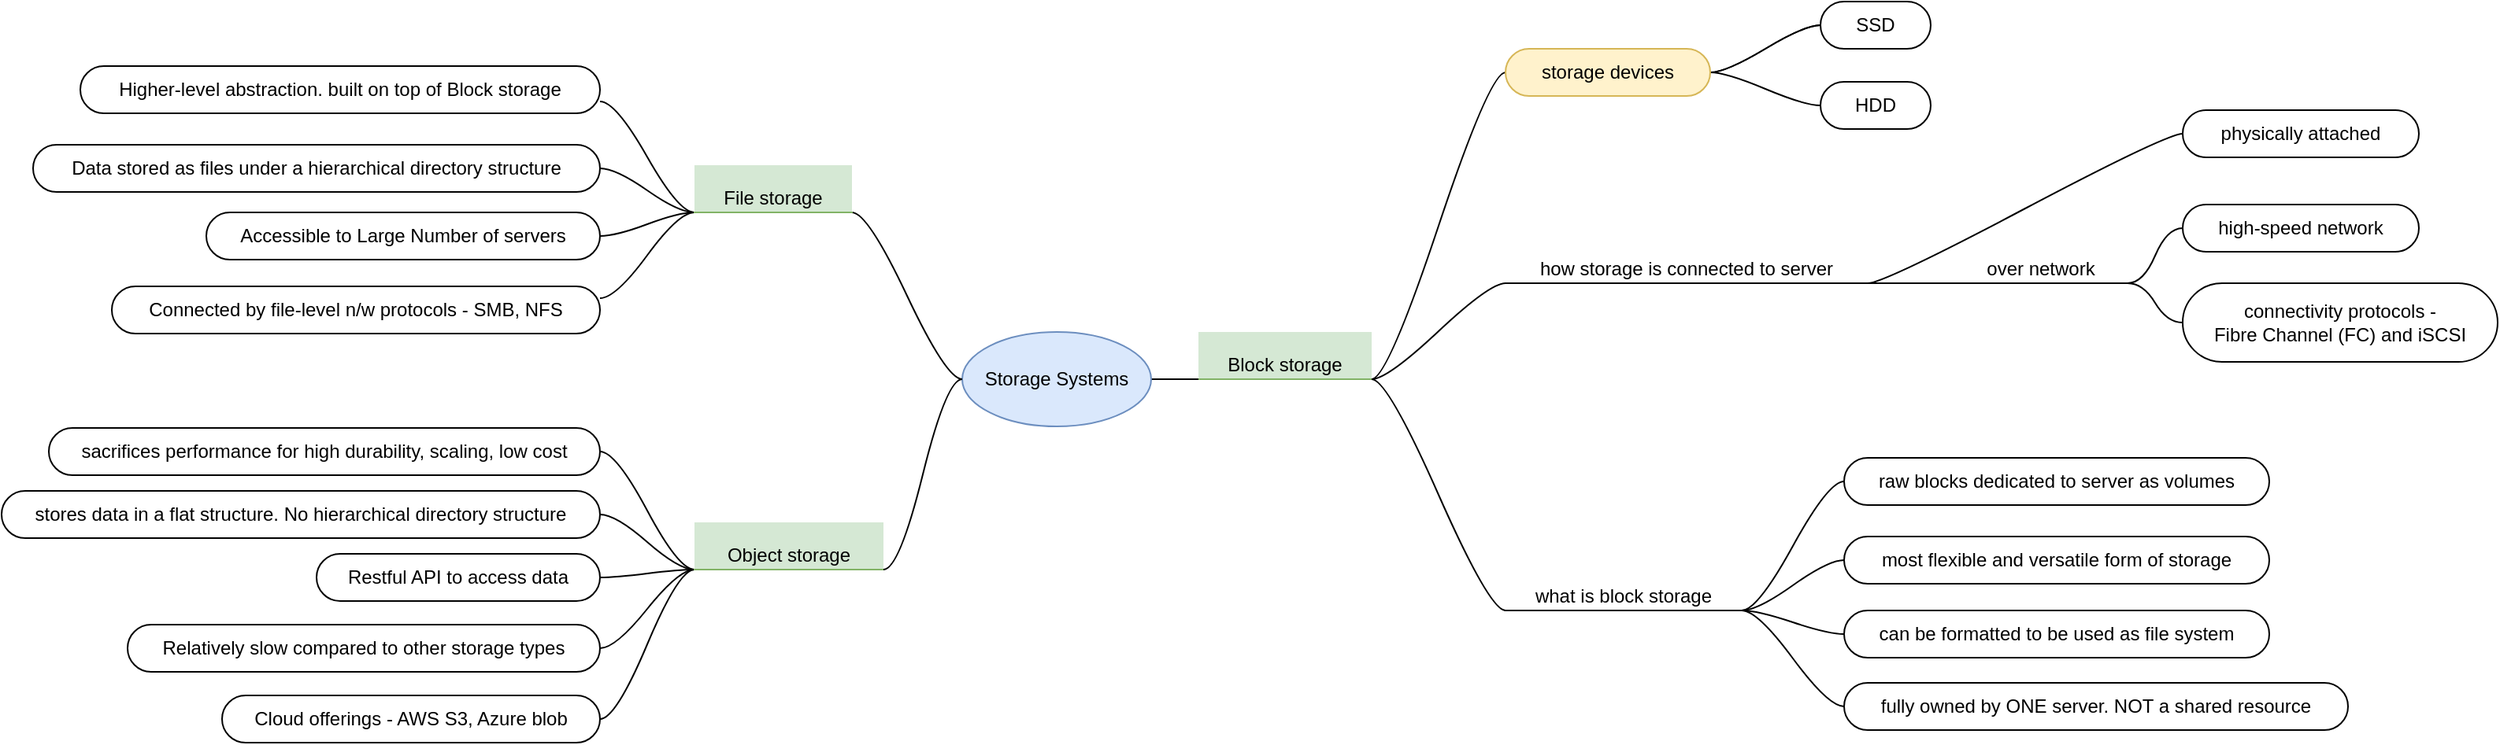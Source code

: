 <mxfile version="21.1.5" type="github">
  <diagram name="Page-1" id="g0ZMAqjUOyxAHx9sQ2Me">
    <mxGraphModel dx="2021" dy="719" grid="1" gridSize="10" guides="1" tooltips="1" connect="1" arrows="1" fold="1" page="1" pageScale="1" pageWidth="827" pageHeight="1169" math="0" shadow="0">
      <root>
        <mxCell id="0" />
        <mxCell id="1" parent="0" />
        <mxCell id="lA3brMiDB5tC0B3wYBCX-44" style="edgeStyle=entityRelationEdgeStyle;rounded=0;orthogonalLoop=1;jettySize=auto;html=1;startArrow=none;endArrow=none;segment=10;curved=1;sourcePerimeterSpacing=0;targetPerimeterSpacing=0;entryX=0;entryY=1;entryDx=0;entryDy=0;" edge="1" parent="1" source="lA3brMiDB5tC0B3wYBCX-8" target="lA3brMiDB5tC0B3wYBCX-43">
          <mxGeometry relative="1" as="geometry" />
        </mxCell>
        <mxCell id="lA3brMiDB5tC0B3wYBCX-8" value="Block storage" style="whiteSpace=wrap;html=1;shape=partialRectangle;top=0;left=0;bottom=1;right=0;points=[[0,1],[1,1]];fillColor=#d5e8d4;align=center;verticalAlign=bottom;routingCenterY=0.5;snapToPoint=1;autosize=1;treeFolding=1;treeMoving=1;newEdgeStyle={&quot;edgeStyle&quot;:&quot;entityRelationEdgeStyle&quot;,&quot;startArrow&quot;:&quot;none&quot;,&quot;endArrow&quot;:&quot;none&quot;,&quot;segment&quot;:10,&quot;curved&quot;:1,&quot;sourcePerimeterSpacing&quot;:0,&quot;targetPerimeterSpacing&quot;:0};strokeColor=#82b366;" vertex="1" parent="1">
          <mxGeometry x="280" y="369" width="110" height="30" as="geometry" />
        </mxCell>
        <mxCell id="lA3brMiDB5tC0B3wYBCX-3" value="" style="edgeStyle=entityRelationEdgeStyle;startArrow=none;endArrow=none;segment=10;curved=1;sourcePerimeterSpacing=0;targetPerimeterSpacing=0;rounded=0;" edge="1" parent="1" source="lA3brMiDB5tC0B3wYBCX-6" target="lA3brMiDB5tC0B3wYBCX-8">
          <mxGeometry relative="1" as="geometry" />
        </mxCell>
        <mxCell id="lA3brMiDB5tC0B3wYBCX-73" style="edgeStyle=entityRelationEdgeStyle;rounded=0;orthogonalLoop=1;jettySize=auto;html=1;startArrow=none;endArrow=none;segment=10;curved=1;sourcePerimeterSpacing=0;targetPerimeterSpacing=0;" edge="1" parent="1" source="lA3brMiDB5tC0B3wYBCX-11" target="lA3brMiDB5tC0B3wYBCX-67">
          <mxGeometry relative="1" as="geometry" />
        </mxCell>
        <mxCell id="lA3brMiDB5tC0B3wYBCX-75" style="edgeStyle=entityRelationEdgeStyle;rounded=0;orthogonalLoop=1;jettySize=auto;html=1;startArrow=none;endArrow=none;segment=10;curved=1;sourcePerimeterSpacing=0;targetPerimeterSpacing=0;" edge="1" parent="1" source="lA3brMiDB5tC0B3wYBCX-11" target="lA3brMiDB5tC0B3wYBCX-68">
          <mxGeometry relative="1" as="geometry" />
        </mxCell>
        <mxCell id="lA3brMiDB5tC0B3wYBCX-76" style="edgeStyle=entityRelationEdgeStyle;rounded=0;orthogonalLoop=1;jettySize=auto;html=1;startArrow=none;endArrow=none;segment=10;curved=1;sourcePerimeterSpacing=0;targetPerimeterSpacing=0;" edge="1" parent="1" source="lA3brMiDB5tC0B3wYBCX-11" target="lA3brMiDB5tC0B3wYBCX-69">
          <mxGeometry relative="1" as="geometry" />
        </mxCell>
        <mxCell id="lA3brMiDB5tC0B3wYBCX-77" style="edgeStyle=entityRelationEdgeStyle;rounded=0;orthogonalLoop=1;jettySize=auto;html=1;startArrow=none;endArrow=none;segment=10;curved=1;sourcePerimeterSpacing=0;targetPerimeterSpacing=0;" edge="1" parent="1" source="lA3brMiDB5tC0B3wYBCX-11" target="lA3brMiDB5tC0B3wYBCX-70">
          <mxGeometry relative="1" as="geometry" />
        </mxCell>
        <mxCell id="lA3brMiDB5tC0B3wYBCX-78" style="edgeStyle=entityRelationEdgeStyle;rounded=0;orthogonalLoop=1;jettySize=auto;html=1;startArrow=none;endArrow=none;segment=10;curved=1;sourcePerimeterSpacing=0;targetPerimeterSpacing=0;" edge="1" parent="1" source="lA3brMiDB5tC0B3wYBCX-11" target="lA3brMiDB5tC0B3wYBCX-71">
          <mxGeometry relative="1" as="geometry" />
        </mxCell>
        <mxCell id="lA3brMiDB5tC0B3wYBCX-11" value="Object storage" style="whiteSpace=wrap;html=1;shape=partialRectangle;top=0;left=0;bottom=1;right=0;points=[[0,1],[1,1]];fillColor=#d5e8d4;align=center;verticalAlign=bottom;routingCenterY=0.5;snapToPoint=1;autosize=1;treeFolding=1;treeMoving=1;newEdgeStyle={&quot;edgeStyle&quot;:&quot;entityRelationEdgeStyle&quot;,&quot;startArrow&quot;:&quot;none&quot;,&quot;endArrow&quot;:&quot;none&quot;,&quot;segment&quot;:10,&quot;curved&quot;:1,&quot;sourcePerimeterSpacing&quot;:0,&quot;targetPerimeterSpacing&quot;:0};strokeColor=#82b366;" vertex="1" parent="1">
          <mxGeometry x="-40" y="490" width="120" height="30" as="geometry" />
        </mxCell>
        <mxCell id="lA3brMiDB5tC0B3wYBCX-12" style="edgeStyle=entityRelationEdgeStyle;rounded=0;orthogonalLoop=1;jettySize=auto;html=1;startArrow=none;endArrow=none;segment=10;curved=1;sourcePerimeterSpacing=0;targetPerimeterSpacing=0;" edge="1" parent="1" source="lA3brMiDB5tC0B3wYBCX-6" target="lA3brMiDB5tC0B3wYBCX-11">
          <mxGeometry relative="1" as="geometry" />
        </mxCell>
        <mxCell id="lA3brMiDB5tC0B3wYBCX-27" style="edgeStyle=entityRelationEdgeStyle;rounded=0;orthogonalLoop=1;jettySize=auto;html=1;startArrow=none;endArrow=none;segment=10;curved=1;sourcePerimeterSpacing=0;targetPerimeterSpacing=0;entryX=1;entryY=1;entryDx=0;entryDy=0;" edge="1" parent="1" source="lA3brMiDB5tC0B3wYBCX-25" target="lA3brMiDB5tC0B3wYBCX-8">
          <mxGeometry relative="1" as="geometry" />
        </mxCell>
        <mxCell id="lA3brMiDB5tC0B3wYBCX-29" value="" style="edgeStyle=entityRelationEdgeStyle;rounded=0;orthogonalLoop=1;jettySize=auto;html=1;startArrow=none;endArrow=none;segment=10;curved=1;sourcePerimeterSpacing=0;targetPerimeterSpacing=0;" edge="1" parent="1" source="lA3brMiDB5tC0B3wYBCX-25" target="lA3brMiDB5tC0B3wYBCX-28">
          <mxGeometry relative="1" as="geometry" />
        </mxCell>
        <mxCell id="lA3brMiDB5tC0B3wYBCX-30" value="" style="edgeStyle=entityRelationEdgeStyle;rounded=0;orthogonalLoop=1;jettySize=auto;html=1;startArrow=none;endArrow=none;segment=10;curved=1;sourcePerimeterSpacing=0;targetPerimeterSpacing=0;" edge="1" parent="1" source="lA3brMiDB5tC0B3wYBCX-25" target="lA3brMiDB5tC0B3wYBCX-28">
          <mxGeometry relative="1" as="geometry" />
        </mxCell>
        <mxCell id="lA3brMiDB5tC0B3wYBCX-32" style="edgeStyle=entityRelationEdgeStyle;rounded=0;orthogonalLoop=1;jettySize=auto;html=1;startArrow=none;endArrow=none;segment=10;curved=1;sourcePerimeterSpacing=0;targetPerimeterSpacing=0;entryX=0;entryY=0.5;entryDx=0;entryDy=0;" edge="1" parent="1" source="lA3brMiDB5tC0B3wYBCX-25" target="lA3brMiDB5tC0B3wYBCX-31">
          <mxGeometry relative="1" as="geometry" />
        </mxCell>
        <mxCell id="lA3brMiDB5tC0B3wYBCX-25" value="storage devices" style="whiteSpace=wrap;html=1;rounded=1;arcSize=50;align=center;verticalAlign=middle;strokeWidth=1;autosize=1;spacing=4;treeFolding=1;treeMoving=1;newEdgeStyle={&quot;edgeStyle&quot;:&quot;entityRelationEdgeStyle&quot;,&quot;startArrow&quot;:&quot;none&quot;,&quot;endArrow&quot;:&quot;none&quot;,&quot;segment&quot;:10,&quot;curved&quot;:1,&quot;sourcePerimeterSpacing&quot;:0,&quot;targetPerimeterSpacing&quot;:0};fillColor=#fff2cc;strokeColor=#d6b656;" vertex="1" parent="1">
          <mxGeometry x="475" y="189" width="130" height="30" as="geometry" />
        </mxCell>
        <mxCell id="lA3brMiDB5tC0B3wYBCX-28" value="SSD" style="whiteSpace=wrap;html=1;rounded=1;arcSize=50;align=center;verticalAlign=middle;strokeWidth=1;autosize=1;spacing=4;treeFolding=1;treeMoving=1;newEdgeStyle={&quot;edgeStyle&quot;:&quot;entityRelationEdgeStyle&quot;,&quot;startArrow&quot;:&quot;none&quot;,&quot;endArrow&quot;:&quot;none&quot;,&quot;segment&quot;:10,&quot;curved&quot;:1,&quot;sourcePerimeterSpacing&quot;:0,&quot;targetPerimeterSpacing&quot;:0};" vertex="1" parent="1">
          <mxGeometry x="675" y="159" width="70" height="30" as="geometry" />
        </mxCell>
        <mxCell id="lA3brMiDB5tC0B3wYBCX-31" value="HDD" style="whiteSpace=wrap;html=1;rounded=1;arcSize=50;align=center;verticalAlign=middle;strokeWidth=1;autosize=1;spacing=4;treeFolding=1;treeMoving=1;newEdgeStyle={&quot;edgeStyle&quot;:&quot;entityRelationEdgeStyle&quot;,&quot;startArrow&quot;:&quot;none&quot;,&quot;endArrow&quot;:&quot;none&quot;,&quot;segment&quot;:10,&quot;curved&quot;:1,&quot;sourcePerimeterSpacing&quot;:0,&quot;targetPerimeterSpacing&quot;:0};" vertex="1" parent="1">
          <mxGeometry x="675" y="210" width="70" height="30" as="geometry" />
        </mxCell>
        <mxCell id="lA3brMiDB5tC0B3wYBCX-39" style="edgeStyle=entityRelationEdgeStyle;rounded=0;orthogonalLoop=1;jettySize=auto;html=1;startArrow=none;endArrow=none;segment=10;curved=1;sourcePerimeterSpacing=0;targetPerimeterSpacing=0;entryX=0;entryY=0.5;entryDx=0;entryDy=0;" edge="1" parent="1" source="lA3brMiDB5tC0B3wYBCX-33" target="lA3brMiDB5tC0B3wYBCX-35">
          <mxGeometry relative="1" as="geometry" />
        </mxCell>
        <mxCell id="lA3brMiDB5tC0B3wYBCX-40" style="edgeStyle=entityRelationEdgeStyle;rounded=0;orthogonalLoop=1;jettySize=auto;html=1;startArrow=none;endArrow=none;segment=10;curved=1;sourcePerimeterSpacing=0;targetPerimeterSpacing=0;entryX=0;entryY=0.5;entryDx=0;entryDy=0;" edge="1" parent="1" source="lA3brMiDB5tC0B3wYBCX-33" target="lA3brMiDB5tC0B3wYBCX-36">
          <mxGeometry relative="1" as="geometry" />
        </mxCell>
        <mxCell id="lA3brMiDB5tC0B3wYBCX-41" style="edgeStyle=entityRelationEdgeStyle;rounded=0;orthogonalLoop=1;jettySize=auto;html=1;startArrow=none;endArrow=none;segment=10;curved=1;sourcePerimeterSpacing=0;targetPerimeterSpacing=0;entryX=0;entryY=0.5;entryDx=0;entryDy=0;" edge="1" parent="1" source="lA3brMiDB5tC0B3wYBCX-33" target="lA3brMiDB5tC0B3wYBCX-37">
          <mxGeometry relative="1" as="geometry" />
        </mxCell>
        <mxCell id="lA3brMiDB5tC0B3wYBCX-42" style="edgeStyle=entityRelationEdgeStyle;rounded=0;orthogonalLoop=1;jettySize=auto;html=1;startArrow=none;endArrow=none;segment=10;curved=1;sourcePerimeterSpacing=0;targetPerimeterSpacing=0;entryX=0;entryY=0.5;entryDx=0;entryDy=0;" edge="1" parent="1" source="lA3brMiDB5tC0B3wYBCX-33" target="lA3brMiDB5tC0B3wYBCX-38">
          <mxGeometry relative="1" as="geometry" />
        </mxCell>
        <mxCell id="lA3brMiDB5tC0B3wYBCX-33" value="what is block storage" style="whiteSpace=wrap;html=1;shape=partialRectangle;top=0;left=0;bottom=1;right=0;points=[[0,1],[1,1]];fillColor=none;align=center;verticalAlign=bottom;routingCenterY=0.5;snapToPoint=1;recursiveResize=0;autosize=1;treeFolding=1;treeMoving=1;newEdgeStyle={&quot;edgeStyle&quot;:&quot;entityRelationEdgeStyle&quot;,&quot;startArrow&quot;:&quot;none&quot;,&quot;endArrow&quot;:&quot;none&quot;,&quot;segment&quot;:10,&quot;curved&quot;:1,&quot;sourcePerimeterSpacing&quot;:0,&quot;targetPerimeterSpacing&quot;:0};" vertex="1" parent="1">
          <mxGeometry x="475" y="516" width="150" height="30" as="geometry" />
        </mxCell>
        <mxCell id="lA3brMiDB5tC0B3wYBCX-34" value="" style="edgeStyle=entityRelationEdgeStyle;startArrow=none;endArrow=none;segment=10;curved=1;sourcePerimeterSpacing=0;targetPerimeterSpacing=0;rounded=0;" edge="1" target="lA3brMiDB5tC0B3wYBCX-33" parent="1">
          <mxGeometry relative="1" as="geometry">
            <mxPoint x="390" y="399" as="sourcePoint" />
          </mxGeometry>
        </mxCell>
        <mxCell id="lA3brMiDB5tC0B3wYBCX-35" value="raw blocks dedicated to server as volumes" style="whiteSpace=wrap;html=1;rounded=1;arcSize=50;align=center;verticalAlign=middle;strokeWidth=1;autosize=1;spacing=4;treeFolding=1;treeMoving=1;newEdgeStyle={&quot;edgeStyle&quot;:&quot;entityRelationEdgeStyle&quot;,&quot;startArrow&quot;:&quot;none&quot;,&quot;endArrow&quot;:&quot;none&quot;,&quot;segment&quot;:10,&quot;curved&quot;:1,&quot;sourcePerimeterSpacing&quot;:0,&quot;targetPerimeterSpacing&quot;:0};" vertex="1" parent="1">
          <mxGeometry x="690" y="449" width="270" height="30" as="geometry" />
        </mxCell>
        <mxCell id="lA3brMiDB5tC0B3wYBCX-36" value="most flexible and versatile form of storage" style="whiteSpace=wrap;html=1;rounded=1;arcSize=50;align=center;verticalAlign=middle;strokeWidth=1;autosize=1;spacing=4;treeFolding=1;treeMoving=1;newEdgeStyle={&quot;edgeStyle&quot;:&quot;entityRelationEdgeStyle&quot;,&quot;startArrow&quot;:&quot;none&quot;,&quot;endArrow&quot;:&quot;none&quot;,&quot;segment&quot;:10,&quot;curved&quot;:1,&quot;sourcePerimeterSpacing&quot;:0,&quot;targetPerimeterSpacing&quot;:0};" vertex="1" parent="1">
          <mxGeometry x="690" y="499" width="270" height="30" as="geometry" />
        </mxCell>
        <mxCell id="lA3brMiDB5tC0B3wYBCX-37" value="can be formatted to be used as file system" style="whiteSpace=wrap;html=1;rounded=1;arcSize=50;align=center;verticalAlign=middle;strokeWidth=1;autosize=1;spacing=4;treeFolding=1;treeMoving=1;newEdgeStyle={&quot;edgeStyle&quot;:&quot;entityRelationEdgeStyle&quot;,&quot;startArrow&quot;:&quot;none&quot;,&quot;endArrow&quot;:&quot;none&quot;,&quot;segment&quot;:10,&quot;curved&quot;:1,&quot;sourcePerimeterSpacing&quot;:0,&quot;targetPerimeterSpacing&quot;:0};" vertex="1" parent="1">
          <mxGeometry x="690" y="546" width="270" height="30" as="geometry" />
        </mxCell>
        <mxCell id="lA3brMiDB5tC0B3wYBCX-38" value="fully owned by ONE server. NOT a shared resource" style="whiteSpace=wrap;html=1;rounded=1;arcSize=50;align=center;verticalAlign=middle;strokeWidth=1;autosize=1;spacing=4;treeFolding=1;treeMoving=1;newEdgeStyle={&quot;edgeStyle&quot;:&quot;entityRelationEdgeStyle&quot;,&quot;startArrow&quot;:&quot;none&quot;,&quot;endArrow&quot;:&quot;none&quot;,&quot;segment&quot;:10,&quot;curved&quot;:1,&quot;sourcePerimeterSpacing&quot;:0,&quot;targetPerimeterSpacing&quot;:0};" vertex="1" parent="1">
          <mxGeometry x="690" y="592" width="320" height="30" as="geometry" />
        </mxCell>
        <mxCell id="lA3brMiDB5tC0B3wYBCX-46" value="" style="edgeStyle=entityRelationEdgeStyle;rounded=0;orthogonalLoop=1;jettySize=auto;html=1;startArrow=none;endArrow=none;segment=10;curved=1;sourcePerimeterSpacing=0;targetPerimeterSpacing=0;entryX=0;entryY=0.5;entryDx=0;entryDy=0;" edge="1" parent="1" source="lA3brMiDB5tC0B3wYBCX-43" target="lA3brMiDB5tC0B3wYBCX-49">
          <mxGeometry relative="1" as="geometry">
            <mxPoint x="770" y="289" as="targetPoint" />
          </mxGeometry>
        </mxCell>
        <mxCell id="lA3brMiDB5tC0B3wYBCX-53" style="edgeStyle=entityRelationEdgeStyle;rounded=0;orthogonalLoop=1;jettySize=auto;html=1;startArrow=none;endArrow=none;segment=10;curved=1;sourcePerimeterSpacing=0;targetPerimeterSpacing=0;entryX=0;entryY=1;entryDx=0;entryDy=0;" edge="1" parent="1" source="lA3brMiDB5tC0B3wYBCX-43" target="lA3brMiDB5tC0B3wYBCX-52">
          <mxGeometry relative="1" as="geometry" />
        </mxCell>
        <mxCell id="lA3brMiDB5tC0B3wYBCX-43" value="how storage is connected to server" style="whiteSpace=wrap;html=1;shape=partialRectangle;top=0;left=0;bottom=1;right=0;points=[[0,1],[1,1]];fillColor=none;align=center;verticalAlign=bottom;routingCenterY=0.5;snapToPoint=1;recursiveResize=0;autosize=1;treeFolding=1;treeMoving=1;newEdgeStyle={&quot;edgeStyle&quot;:&quot;entityRelationEdgeStyle&quot;,&quot;startArrow&quot;:&quot;none&quot;,&quot;endArrow&quot;:&quot;none&quot;,&quot;segment&quot;:10,&quot;curved&quot;:1,&quot;sourcePerimeterSpacing&quot;:0,&quot;targetPerimeterSpacing&quot;:0};" vertex="1" parent="1">
          <mxGeometry x="475" y="308" width="230" height="30" as="geometry" />
        </mxCell>
        <mxCell id="lA3brMiDB5tC0B3wYBCX-49" value="physically attached" style="whiteSpace=wrap;html=1;rounded=1;arcSize=50;align=center;verticalAlign=middle;strokeWidth=1;autosize=1;spacing=4;treeFolding=1;treeMoving=1;newEdgeStyle={&quot;edgeStyle&quot;:&quot;entityRelationEdgeStyle&quot;,&quot;startArrow&quot;:&quot;none&quot;,&quot;endArrow&quot;:&quot;none&quot;,&quot;segment&quot;:10,&quot;curved&quot;:1,&quot;sourcePerimeterSpacing&quot;:0,&quot;targetPerimeterSpacing&quot;:0};" vertex="1" parent="1">
          <mxGeometry x="905" y="228" width="150" height="30" as="geometry" />
        </mxCell>
        <mxCell id="lA3brMiDB5tC0B3wYBCX-56" style="edgeStyle=entityRelationEdgeStyle;rounded=0;orthogonalLoop=1;jettySize=auto;html=1;startArrow=none;endArrow=none;segment=10;curved=1;sourcePerimeterSpacing=0;targetPerimeterSpacing=0;entryX=0;entryY=0.5;entryDx=0;entryDy=0;exitX=1;exitY=1;exitDx=0;exitDy=0;" edge="1" parent="1" source="lA3brMiDB5tC0B3wYBCX-52" target="lA3brMiDB5tC0B3wYBCX-54">
          <mxGeometry relative="1" as="geometry">
            <mxPoint x="895" y="338" as="sourcePoint" />
          </mxGeometry>
        </mxCell>
        <mxCell id="lA3brMiDB5tC0B3wYBCX-57" style="edgeStyle=entityRelationEdgeStyle;rounded=0;orthogonalLoop=1;jettySize=auto;html=1;startArrow=none;endArrow=none;segment=10;curved=1;sourcePerimeterSpacing=0;targetPerimeterSpacing=0;entryX=0;entryY=0.5;entryDx=0;entryDy=0;exitX=1;exitY=1;exitDx=0;exitDy=0;" edge="1" parent="1" source="lA3brMiDB5tC0B3wYBCX-52" target="lA3brMiDB5tC0B3wYBCX-55">
          <mxGeometry relative="1" as="geometry">
            <mxPoint x="895" y="338" as="sourcePoint" />
          </mxGeometry>
        </mxCell>
        <mxCell id="lA3brMiDB5tC0B3wYBCX-52" value="over network" style="whiteSpace=wrap;html=1;shape=partialRectangle;top=0;left=0;bottom=1;right=0;points=[[0,1],[1,1]];fillColor=none;align=center;verticalAlign=bottom;routingCenterY=0.5;snapToPoint=1;recursiveResize=0;autosize=1;treeFolding=1;treeMoving=1;newEdgeStyle={&quot;edgeStyle&quot;:&quot;entityRelationEdgeStyle&quot;,&quot;startArrow&quot;:&quot;none&quot;,&quot;endArrow&quot;:&quot;none&quot;,&quot;segment&quot;:10,&quot;curved&quot;:1,&quot;sourcePerimeterSpacing&quot;:0,&quot;targetPerimeterSpacing&quot;:0};" vertex="1" parent="1">
          <mxGeometry x="760" y="308" width="110" height="30" as="geometry" />
        </mxCell>
        <mxCell id="lA3brMiDB5tC0B3wYBCX-54" value="high-speed network" style="whiteSpace=wrap;html=1;rounded=1;arcSize=50;align=center;verticalAlign=middle;strokeWidth=1;autosize=1;spacing=4;treeFolding=1;treeMoving=1;newEdgeStyle={&quot;edgeStyle&quot;:&quot;entityRelationEdgeStyle&quot;,&quot;startArrow&quot;:&quot;none&quot;,&quot;endArrow&quot;:&quot;none&quot;,&quot;segment&quot;:10,&quot;curved&quot;:1,&quot;sourcePerimeterSpacing&quot;:0,&quot;targetPerimeterSpacing&quot;:0};" vertex="1" parent="1">
          <mxGeometry x="905" y="288" width="150" height="30" as="geometry" />
        </mxCell>
        <mxCell id="lA3brMiDB5tC0B3wYBCX-55" value="connectivity protocols - &lt;br&gt;Fibre Channel (FC) and iSCSI" style="whiteSpace=wrap;html=1;rounded=1;arcSize=50;align=center;verticalAlign=middle;strokeWidth=1;autosize=1;spacing=4;treeFolding=1;treeMoving=1;newEdgeStyle={&quot;edgeStyle&quot;:&quot;entityRelationEdgeStyle&quot;,&quot;startArrow&quot;:&quot;none&quot;,&quot;endArrow&quot;:&quot;none&quot;,&quot;segment&quot;:10,&quot;curved&quot;:1,&quot;sourcePerimeterSpacing&quot;:0,&quot;targetPerimeterSpacing&quot;:0};" vertex="1" parent="1">
          <mxGeometry x="905" y="338" width="200" height="50" as="geometry" />
        </mxCell>
        <mxCell id="lA3brMiDB5tC0B3wYBCX-6" value="Storage Systems" style="ellipse;whiteSpace=wrap;html=1;align=center;treeFolding=1;treeMoving=1;newEdgeStyle={&quot;edgeStyle&quot;:&quot;entityRelationEdgeStyle&quot;,&quot;startArrow&quot;:&quot;none&quot;,&quot;endArrow&quot;:&quot;none&quot;,&quot;segment&quot;:10,&quot;curved&quot;:1,&quot;sourcePerimeterSpacing&quot;:0,&quot;targetPerimeterSpacing&quot;:0};fillColor=#dae8fc;strokeColor=#6c8ebf;" vertex="1" parent="1">
          <mxGeometry x="130" y="369" width="120" height="60" as="geometry" />
        </mxCell>
        <mxCell id="lA3brMiDB5tC0B3wYBCX-5" value="" style="edgeStyle=entityRelationEdgeStyle;startArrow=none;endArrow=none;segment=10;curved=1;sourcePerimeterSpacing=0;targetPerimeterSpacing=0;rounded=0;" edge="1" parent="1" source="lA3brMiDB5tC0B3wYBCX-6" target="lA3brMiDB5tC0B3wYBCX-10">
          <mxGeometry relative="1" as="geometry" />
        </mxCell>
        <mxCell id="lA3brMiDB5tC0B3wYBCX-62" style="edgeStyle=entityRelationEdgeStyle;rounded=0;orthogonalLoop=1;jettySize=auto;html=1;startArrow=none;endArrow=none;segment=10;curved=1;sourcePerimeterSpacing=0;targetPerimeterSpacing=0;entryX=1;entryY=0.75;entryDx=0;entryDy=0;" edge="1" parent="1" source="lA3brMiDB5tC0B3wYBCX-10" target="lA3brMiDB5tC0B3wYBCX-58">
          <mxGeometry relative="1" as="geometry" />
        </mxCell>
        <mxCell id="lA3brMiDB5tC0B3wYBCX-63" style="edgeStyle=entityRelationEdgeStyle;rounded=0;orthogonalLoop=1;jettySize=auto;html=1;startArrow=none;endArrow=none;segment=10;curved=1;sourcePerimeterSpacing=0;targetPerimeterSpacing=0;" edge="1" parent="1" source="lA3brMiDB5tC0B3wYBCX-10" target="lA3brMiDB5tC0B3wYBCX-59">
          <mxGeometry relative="1" as="geometry" />
        </mxCell>
        <mxCell id="lA3brMiDB5tC0B3wYBCX-64" style="edgeStyle=entityRelationEdgeStyle;rounded=0;orthogonalLoop=1;jettySize=auto;html=1;startArrow=none;endArrow=none;segment=10;curved=1;sourcePerimeterSpacing=0;targetPerimeterSpacing=0;" edge="1" parent="1" source="lA3brMiDB5tC0B3wYBCX-10" target="lA3brMiDB5tC0B3wYBCX-60">
          <mxGeometry relative="1" as="geometry" />
        </mxCell>
        <mxCell id="lA3brMiDB5tC0B3wYBCX-66" style="edgeStyle=entityRelationEdgeStyle;rounded=0;orthogonalLoop=1;jettySize=auto;html=1;startArrow=none;endArrow=none;segment=10;curved=1;sourcePerimeterSpacing=0;targetPerimeterSpacing=0;entryX=1;entryY=0.25;entryDx=0;entryDy=0;" edge="1" parent="1" source="lA3brMiDB5tC0B3wYBCX-10" target="lA3brMiDB5tC0B3wYBCX-61">
          <mxGeometry relative="1" as="geometry" />
        </mxCell>
        <mxCell id="lA3brMiDB5tC0B3wYBCX-10" value="File storage" style="whiteSpace=wrap;html=1;shape=partialRectangle;top=0;left=0;bottom=1;right=0;points=[[0,1],[1,1]];fillColor=#d5e8d4;align=center;verticalAlign=bottom;routingCenterY=0.5;snapToPoint=1;autosize=1;treeFolding=1;treeMoving=1;newEdgeStyle={&quot;edgeStyle&quot;:&quot;entityRelationEdgeStyle&quot;,&quot;startArrow&quot;:&quot;none&quot;,&quot;endArrow&quot;:&quot;none&quot;,&quot;segment&quot;:10,&quot;curved&quot;:1,&quot;sourcePerimeterSpacing&quot;:0,&quot;targetPerimeterSpacing&quot;:0};strokeColor=#82b366;" vertex="1" parent="1">
          <mxGeometry x="-40" y="263" width="100" height="30" as="geometry" />
        </mxCell>
        <mxCell id="lA3brMiDB5tC0B3wYBCX-58" value="Higher-level abstraction. built on top of Block storage" style="whiteSpace=wrap;html=1;rounded=1;arcSize=50;align=center;verticalAlign=middle;strokeWidth=1;autosize=1;spacing=4;treeFolding=1;treeMoving=1;newEdgeStyle={&quot;edgeStyle&quot;:&quot;entityRelationEdgeStyle&quot;,&quot;startArrow&quot;:&quot;none&quot;,&quot;endArrow&quot;:&quot;none&quot;,&quot;segment&quot;:10,&quot;curved&quot;:1,&quot;sourcePerimeterSpacing&quot;:0,&quot;targetPerimeterSpacing&quot;:0};" vertex="1" parent="1">
          <mxGeometry x="-430" y="200" width="330" height="30" as="geometry" />
        </mxCell>
        <mxCell id="lA3brMiDB5tC0B3wYBCX-59" value="Data stored as files under a hierarchical directory structure" style="whiteSpace=wrap;html=1;rounded=1;arcSize=50;align=center;verticalAlign=middle;strokeWidth=1;autosize=1;spacing=4;treeFolding=1;treeMoving=1;newEdgeStyle={&quot;edgeStyle&quot;:&quot;entityRelationEdgeStyle&quot;,&quot;startArrow&quot;:&quot;none&quot;,&quot;endArrow&quot;:&quot;none&quot;,&quot;segment&quot;:10,&quot;curved&quot;:1,&quot;sourcePerimeterSpacing&quot;:0,&quot;targetPerimeterSpacing&quot;:0};" vertex="1" parent="1">
          <mxGeometry x="-460" y="250" width="360" height="30" as="geometry" />
        </mxCell>
        <mxCell id="lA3brMiDB5tC0B3wYBCX-60" value="Accessible to Large Number of servers" style="whiteSpace=wrap;html=1;rounded=1;arcSize=50;align=center;verticalAlign=middle;strokeWidth=1;autosize=1;spacing=4;treeFolding=1;treeMoving=1;newEdgeStyle={&quot;edgeStyle&quot;:&quot;entityRelationEdgeStyle&quot;,&quot;startArrow&quot;:&quot;none&quot;,&quot;endArrow&quot;:&quot;none&quot;,&quot;segment&quot;:10,&quot;curved&quot;:1,&quot;sourcePerimeterSpacing&quot;:0,&quot;targetPerimeterSpacing&quot;:0};" vertex="1" parent="1">
          <mxGeometry x="-350" y="293" width="250" height="30" as="geometry" />
        </mxCell>
        <mxCell id="lA3brMiDB5tC0B3wYBCX-61" value="Connected by file-level n/w protocols - SMB, NFS" style="whiteSpace=wrap;html=1;rounded=1;arcSize=50;align=center;verticalAlign=middle;strokeWidth=1;autosize=1;spacing=4;treeFolding=1;treeMoving=1;newEdgeStyle={&quot;edgeStyle&quot;:&quot;entityRelationEdgeStyle&quot;,&quot;startArrow&quot;:&quot;none&quot;,&quot;endArrow&quot;:&quot;none&quot;,&quot;segment&quot;:10,&quot;curved&quot;:1,&quot;sourcePerimeterSpacing&quot;:0,&quot;targetPerimeterSpacing&quot;:0};" vertex="1" parent="1">
          <mxGeometry x="-410" y="340" width="310" height="30" as="geometry" />
        </mxCell>
        <mxCell id="lA3brMiDB5tC0B3wYBCX-67" value="sacrifices performance for high durability, scaling, low cost" style="whiteSpace=wrap;html=1;rounded=1;arcSize=50;align=center;verticalAlign=middle;strokeWidth=1;autosize=1;spacing=4;treeFolding=1;treeMoving=1;newEdgeStyle={&quot;edgeStyle&quot;:&quot;entityRelationEdgeStyle&quot;,&quot;startArrow&quot;:&quot;none&quot;,&quot;endArrow&quot;:&quot;none&quot;,&quot;segment&quot;:10,&quot;curved&quot;:1,&quot;sourcePerimeterSpacing&quot;:0,&quot;targetPerimeterSpacing&quot;:0};" vertex="1" parent="1">
          <mxGeometry x="-450" y="430" width="350" height="30" as="geometry" />
        </mxCell>
        <mxCell id="lA3brMiDB5tC0B3wYBCX-68" value="stores data in a flat structure. No hierarchical&amp;nbsp;directory structure" style="whiteSpace=wrap;html=1;rounded=1;arcSize=50;align=center;verticalAlign=middle;strokeWidth=1;autosize=1;spacing=4;treeFolding=1;treeMoving=1;newEdgeStyle={&quot;edgeStyle&quot;:&quot;entityRelationEdgeStyle&quot;,&quot;startArrow&quot;:&quot;none&quot;,&quot;endArrow&quot;:&quot;none&quot;,&quot;segment&quot;:10,&quot;curved&quot;:1,&quot;sourcePerimeterSpacing&quot;:0,&quot;targetPerimeterSpacing&quot;:0};" vertex="1" parent="1">
          <mxGeometry x="-480" y="470" width="380" height="30" as="geometry" />
        </mxCell>
        <mxCell id="lA3brMiDB5tC0B3wYBCX-69" value="Restful API to access data" style="whiteSpace=wrap;html=1;rounded=1;arcSize=50;align=center;verticalAlign=middle;strokeWidth=1;autosize=1;spacing=4;treeFolding=1;treeMoving=1;newEdgeStyle={&quot;edgeStyle&quot;:&quot;entityRelationEdgeStyle&quot;,&quot;startArrow&quot;:&quot;none&quot;,&quot;endArrow&quot;:&quot;none&quot;,&quot;segment&quot;:10,&quot;curved&quot;:1,&quot;sourcePerimeterSpacing&quot;:0,&quot;targetPerimeterSpacing&quot;:0};" vertex="1" parent="1">
          <mxGeometry x="-280" y="510" width="180" height="30" as="geometry" />
        </mxCell>
        <mxCell id="lA3brMiDB5tC0B3wYBCX-70" value="Relatively slow compared to other storage types" style="whiteSpace=wrap;html=1;rounded=1;arcSize=50;align=center;verticalAlign=middle;strokeWidth=1;autosize=1;spacing=4;treeFolding=1;treeMoving=1;newEdgeStyle={&quot;edgeStyle&quot;:&quot;entityRelationEdgeStyle&quot;,&quot;startArrow&quot;:&quot;none&quot;,&quot;endArrow&quot;:&quot;none&quot;,&quot;segment&quot;:10,&quot;curved&quot;:1,&quot;sourcePerimeterSpacing&quot;:0,&quot;targetPerimeterSpacing&quot;:0};" vertex="1" parent="1">
          <mxGeometry x="-400" y="555" width="300" height="30" as="geometry" />
        </mxCell>
        <mxCell id="lA3brMiDB5tC0B3wYBCX-71" value="Cloud offerings - AWS S3, Azure blob" style="whiteSpace=wrap;html=1;rounded=1;arcSize=50;align=center;verticalAlign=middle;strokeWidth=1;autosize=1;spacing=4;treeFolding=1;treeMoving=1;newEdgeStyle={&quot;edgeStyle&quot;:&quot;entityRelationEdgeStyle&quot;,&quot;startArrow&quot;:&quot;none&quot;,&quot;endArrow&quot;:&quot;none&quot;,&quot;segment&quot;:10,&quot;curved&quot;:1,&quot;sourcePerimeterSpacing&quot;:0,&quot;targetPerimeterSpacing&quot;:0};" vertex="1" parent="1">
          <mxGeometry x="-340" y="600" width="240" height="30" as="geometry" />
        </mxCell>
      </root>
    </mxGraphModel>
  </diagram>
</mxfile>
